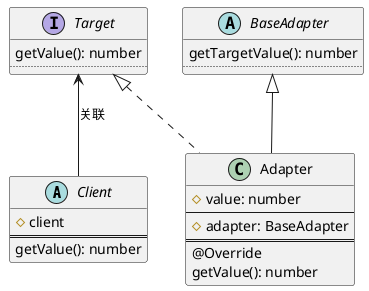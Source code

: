 @startuml

abstract class Client {
  #client
  ==
  getValue(): number
}

interface Target {
  getValue(): number
  ..
}

Target <-- Client: 关联

abstract class BaseAdapter {
  getTargetValue(): number
  ..
}

class Adapter extends BaseAdapter implements Target {
  #value: number
  --
  #adapter: BaseAdapter
  ==
  @Override
  getValue(): number
}


@enduml
